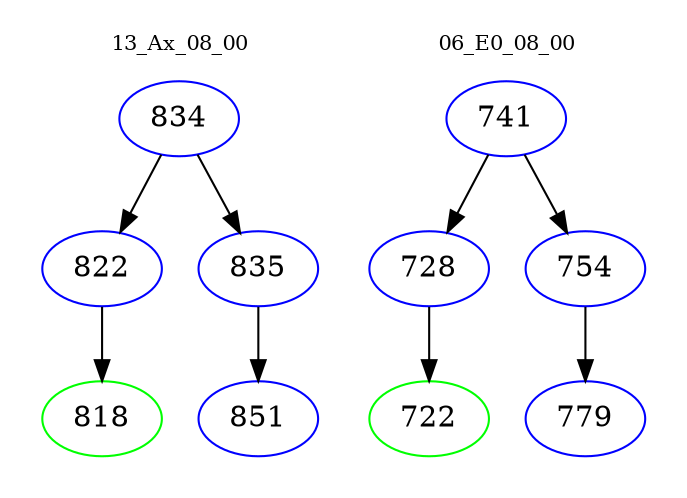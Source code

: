 digraph{
subgraph cluster_0 {
color = white
label = "13_Ax_08_00";
fontsize=10;
T0_834 [label="834", color="blue"]
T0_834 -> T0_822 [color="black"]
T0_822 [label="822", color="blue"]
T0_822 -> T0_818 [color="black"]
T0_818 [label="818", color="green"]
T0_834 -> T0_835 [color="black"]
T0_835 [label="835", color="blue"]
T0_835 -> T0_851 [color="black"]
T0_851 [label="851", color="blue"]
}
subgraph cluster_1 {
color = white
label = "06_E0_08_00";
fontsize=10;
T1_741 [label="741", color="blue"]
T1_741 -> T1_728 [color="black"]
T1_728 [label="728", color="blue"]
T1_728 -> T1_722 [color="black"]
T1_722 [label="722", color="green"]
T1_741 -> T1_754 [color="black"]
T1_754 [label="754", color="blue"]
T1_754 -> T1_779 [color="black"]
T1_779 [label="779", color="blue"]
}
}
